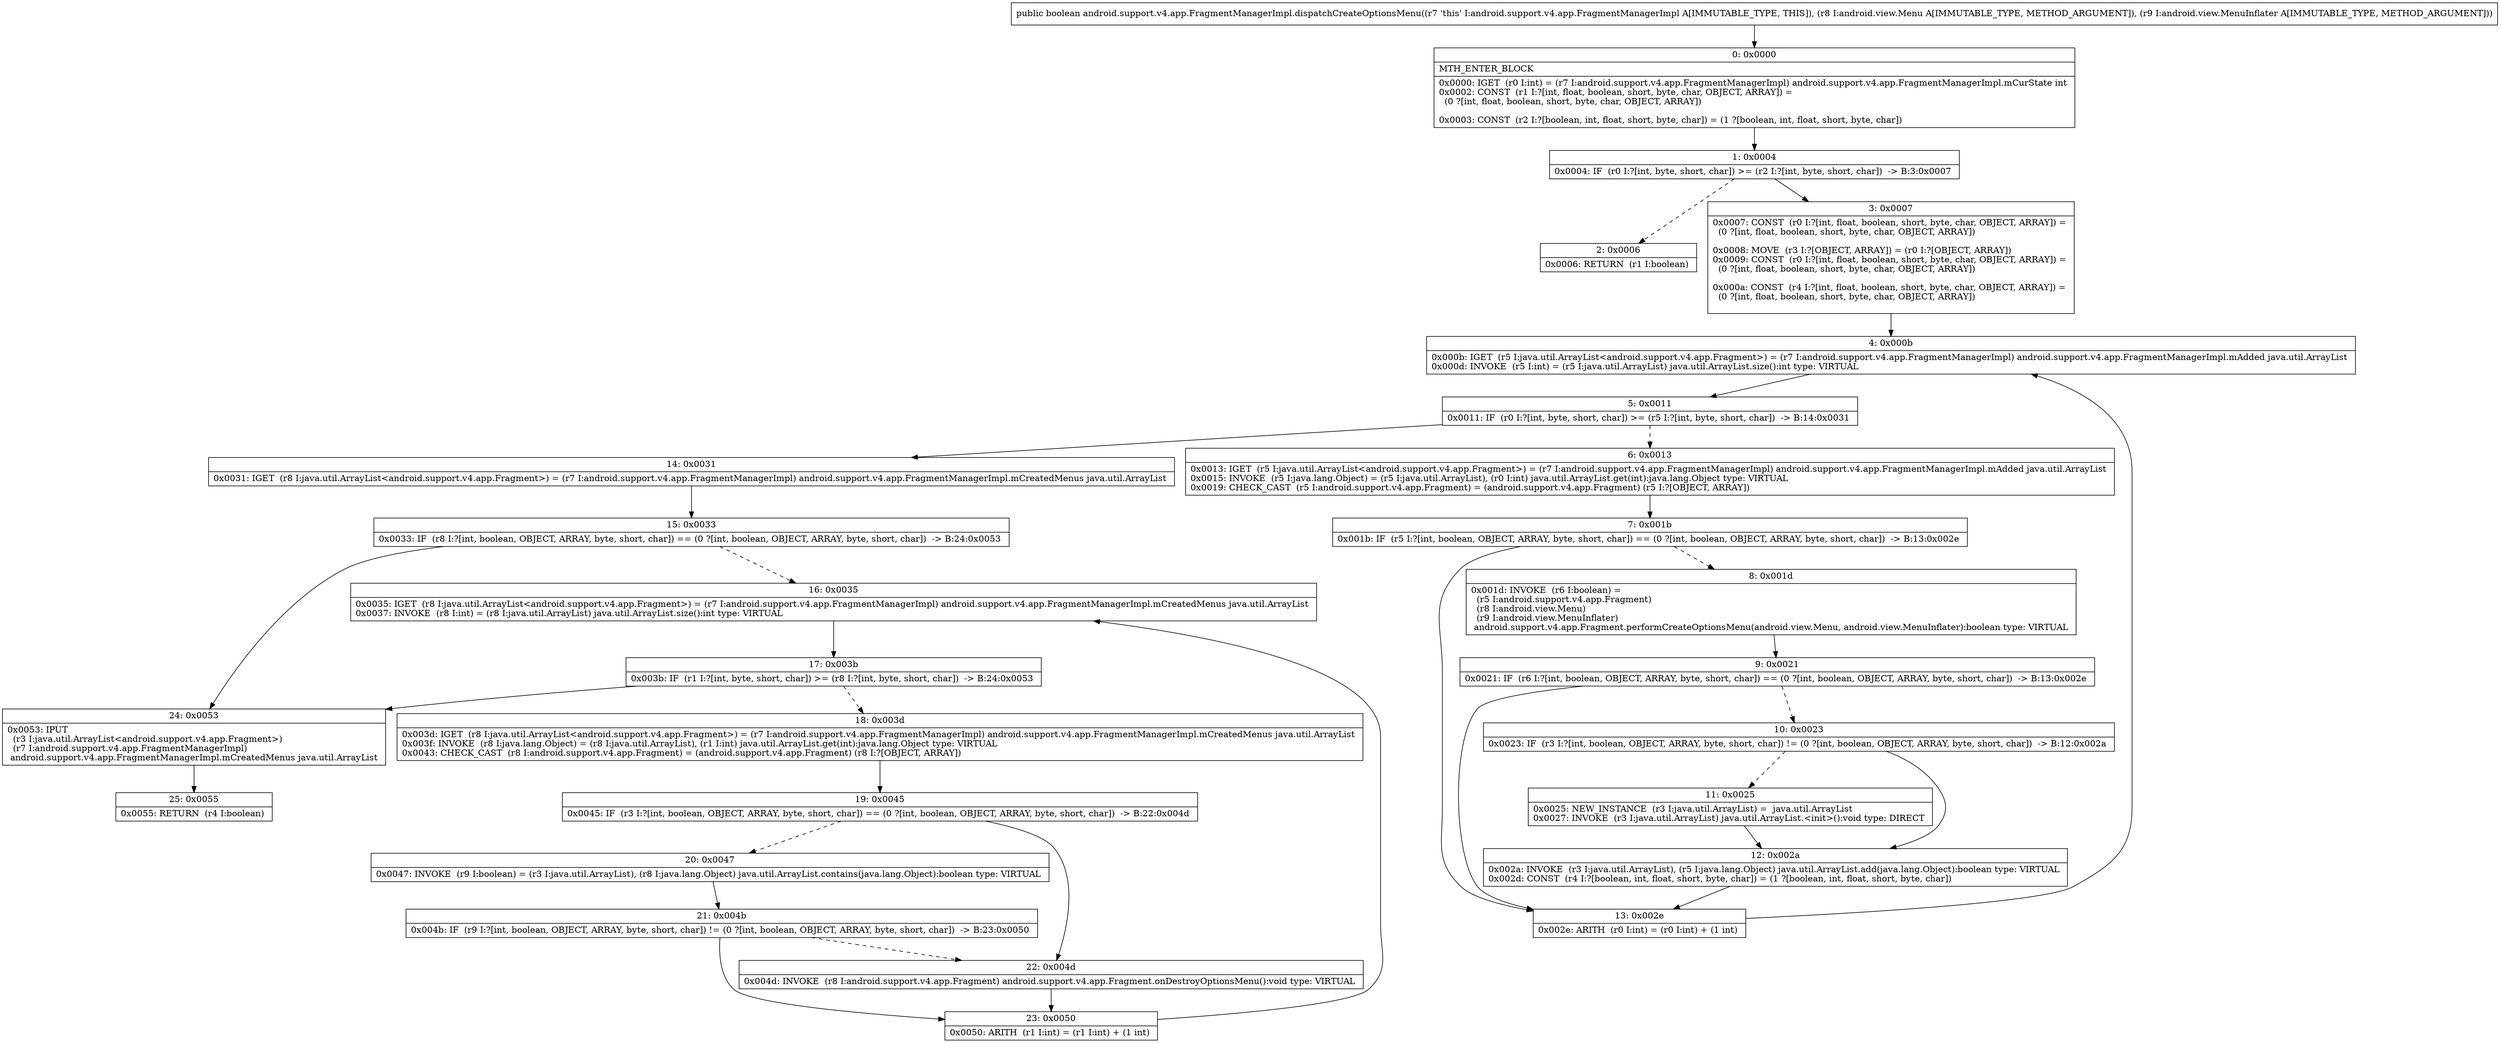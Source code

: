 digraph "CFG forandroid.support.v4.app.FragmentManagerImpl.dispatchCreateOptionsMenu(Landroid\/view\/Menu;Landroid\/view\/MenuInflater;)Z" {
Node_0 [shape=record,label="{0\:\ 0x0000|MTH_ENTER_BLOCK\l|0x0000: IGET  (r0 I:int) = (r7 I:android.support.v4.app.FragmentManagerImpl) android.support.v4.app.FragmentManagerImpl.mCurState int \l0x0002: CONST  (r1 I:?[int, float, boolean, short, byte, char, OBJECT, ARRAY]) = \l  (0 ?[int, float, boolean, short, byte, char, OBJECT, ARRAY])\l \l0x0003: CONST  (r2 I:?[boolean, int, float, short, byte, char]) = (1 ?[boolean, int, float, short, byte, char]) \l}"];
Node_1 [shape=record,label="{1\:\ 0x0004|0x0004: IF  (r0 I:?[int, byte, short, char]) \>= (r2 I:?[int, byte, short, char])  \-\> B:3:0x0007 \l}"];
Node_2 [shape=record,label="{2\:\ 0x0006|0x0006: RETURN  (r1 I:boolean) \l}"];
Node_3 [shape=record,label="{3\:\ 0x0007|0x0007: CONST  (r0 I:?[int, float, boolean, short, byte, char, OBJECT, ARRAY]) = \l  (0 ?[int, float, boolean, short, byte, char, OBJECT, ARRAY])\l \l0x0008: MOVE  (r3 I:?[OBJECT, ARRAY]) = (r0 I:?[OBJECT, ARRAY]) \l0x0009: CONST  (r0 I:?[int, float, boolean, short, byte, char, OBJECT, ARRAY]) = \l  (0 ?[int, float, boolean, short, byte, char, OBJECT, ARRAY])\l \l0x000a: CONST  (r4 I:?[int, float, boolean, short, byte, char, OBJECT, ARRAY]) = \l  (0 ?[int, float, boolean, short, byte, char, OBJECT, ARRAY])\l \l}"];
Node_4 [shape=record,label="{4\:\ 0x000b|0x000b: IGET  (r5 I:java.util.ArrayList\<android.support.v4.app.Fragment\>) = (r7 I:android.support.v4.app.FragmentManagerImpl) android.support.v4.app.FragmentManagerImpl.mAdded java.util.ArrayList \l0x000d: INVOKE  (r5 I:int) = (r5 I:java.util.ArrayList) java.util.ArrayList.size():int type: VIRTUAL \l}"];
Node_5 [shape=record,label="{5\:\ 0x0011|0x0011: IF  (r0 I:?[int, byte, short, char]) \>= (r5 I:?[int, byte, short, char])  \-\> B:14:0x0031 \l}"];
Node_6 [shape=record,label="{6\:\ 0x0013|0x0013: IGET  (r5 I:java.util.ArrayList\<android.support.v4.app.Fragment\>) = (r7 I:android.support.v4.app.FragmentManagerImpl) android.support.v4.app.FragmentManagerImpl.mAdded java.util.ArrayList \l0x0015: INVOKE  (r5 I:java.lang.Object) = (r5 I:java.util.ArrayList), (r0 I:int) java.util.ArrayList.get(int):java.lang.Object type: VIRTUAL \l0x0019: CHECK_CAST  (r5 I:android.support.v4.app.Fragment) = (android.support.v4.app.Fragment) (r5 I:?[OBJECT, ARRAY]) \l}"];
Node_7 [shape=record,label="{7\:\ 0x001b|0x001b: IF  (r5 I:?[int, boolean, OBJECT, ARRAY, byte, short, char]) == (0 ?[int, boolean, OBJECT, ARRAY, byte, short, char])  \-\> B:13:0x002e \l}"];
Node_8 [shape=record,label="{8\:\ 0x001d|0x001d: INVOKE  (r6 I:boolean) = \l  (r5 I:android.support.v4.app.Fragment)\l  (r8 I:android.view.Menu)\l  (r9 I:android.view.MenuInflater)\l android.support.v4.app.Fragment.performCreateOptionsMenu(android.view.Menu, android.view.MenuInflater):boolean type: VIRTUAL \l}"];
Node_9 [shape=record,label="{9\:\ 0x0021|0x0021: IF  (r6 I:?[int, boolean, OBJECT, ARRAY, byte, short, char]) == (0 ?[int, boolean, OBJECT, ARRAY, byte, short, char])  \-\> B:13:0x002e \l}"];
Node_10 [shape=record,label="{10\:\ 0x0023|0x0023: IF  (r3 I:?[int, boolean, OBJECT, ARRAY, byte, short, char]) != (0 ?[int, boolean, OBJECT, ARRAY, byte, short, char])  \-\> B:12:0x002a \l}"];
Node_11 [shape=record,label="{11\:\ 0x0025|0x0025: NEW_INSTANCE  (r3 I:java.util.ArrayList) =  java.util.ArrayList \l0x0027: INVOKE  (r3 I:java.util.ArrayList) java.util.ArrayList.\<init\>():void type: DIRECT \l}"];
Node_12 [shape=record,label="{12\:\ 0x002a|0x002a: INVOKE  (r3 I:java.util.ArrayList), (r5 I:java.lang.Object) java.util.ArrayList.add(java.lang.Object):boolean type: VIRTUAL \l0x002d: CONST  (r4 I:?[boolean, int, float, short, byte, char]) = (1 ?[boolean, int, float, short, byte, char]) \l}"];
Node_13 [shape=record,label="{13\:\ 0x002e|0x002e: ARITH  (r0 I:int) = (r0 I:int) + (1 int) \l}"];
Node_14 [shape=record,label="{14\:\ 0x0031|0x0031: IGET  (r8 I:java.util.ArrayList\<android.support.v4.app.Fragment\>) = (r7 I:android.support.v4.app.FragmentManagerImpl) android.support.v4.app.FragmentManagerImpl.mCreatedMenus java.util.ArrayList \l}"];
Node_15 [shape=record,label="{15\:\ 0x0033|0x0033: IF  (r8 I:?[int, boolean, OBJECT, ARRAY, byte, short, char]) == (0 ?[int, boolean, OBJECT, ARRAY, byte, short, char])  \-\> B:24:0x0053 \l}"];
Node_16 [shape=record,label="{16\:\ 0x0035|0x0035: IGET  (r8 I:java.util.ArrayList\<android.support.v4.app.Fragment\>) = (r7 I:android.support.v4.app.FragmentManagerImpl) android.support.v4.app.FragmentManagerImpl.mCreatedMenus java.util.ArrayList \l0x0037: INVOKE  (r8 I:int) = (r8 I:java.util.ArrayList) java.util.ArrayList.size():int type: VIRTUAL \l}"];
Node_17 [shape=record,label="{17\:\ 0x003b|0x003b: IF  (r1 I:?[int, byte, short, char]) \>= (r8 I:?[int, byte, short, char])  \-\> B:24:0x0053 \l}"];
Node_18 [shape=record,label="{18\:\ 0x003d|0x003d: IGET  (r8 I:java.util.ArrayList\<android.support.v4.app.Fragment\>) = (r7 I:android.support.v4.app.FragmentManagerImpl) android.support.v4.app.FragmentManagerImpl.mCreatedMenus java.util.ArrayList \l0x003f: INVOKE  (r8 I:java.lang.Object) = (r8 I:java.util.ArrayList), (r1 I:int) java.util.ArrayList.get(int):java.lang.Object type: VIRTUAL \l0x0043: CHECK_CAST  (r8 I:android.support.v4.app.Fragment) = (android.support.v4.app.Fragment) (r8 I:?[OBJECT, ARRAY]) \l}"];
Node_19 [shape=record,label="{19\:\ 0x0045|0x0045: IF  (r3 I:?[int, boolean, OBJECT, ARRAY, byte, short, char]) == (0 ?[int, boolean, OBJECT, ARRAY, byte, short, char])  \-\> B:22:0x004d \l}"];
Node_20 [shape=record,label="{20\:\ 0x0047|0x0047: INVOKE  (r9 I:boolean) = (r3 I:java.util.ArrayList), (r8 I:java.lang.Object) java.util.ArrayList.contains(java.lang.Object):boolean type: VIRTUAL \l}"];
Node_21 [shape=record,label="{21\:\ 0x004b|0x004b: IF  (r9 I:?[int, boolean, OBJECT, ARRAY, byte, short, char]) != (0 ?[int, boolean, OBJECT, ARRAY, byte, short, char])  \-\> B:23:0x0050 \l}"];
Node_22 [shape=record,label="{22\:\ 0x004d|0x004d: INVOKE  (r8 I:android.support.v4.app.Fragment) android.support.v4.app.Fragment.onDestroyOptionsMenu():void type: VIRTUAL \l}"];
Node_23 [shape=record,label="{23\:\ 0x0050|0x0050: ARITH  (r1 I:int) = (r1 I:int) + (1 int) \l}"];
Node_24 [shape=record,label="{24\:\ 0x0053|0x0053: IPUT  \l  (r3 I:java.util.ArrayList\<android.support.v4.app.Fragment\>)\l  (r7 I:android.support.v4.app.FragmentManagerImpl)\l android.support.v4.app.FragmentManagerImpl.mCreatedMenus java.util.ArrayList \l}"];
Node_25 [shape=record,label="{25\:\ 0x0055|0x0055: RETURN  (r4 I:boolean) \l}"];
MethodNode[shape=record,label="{public boolean android.support.v4.app.FragmentManagerImpl.dispatchCreateOptionsMenu((r7 'this' I:android.support.v4.app.FragmentManagerImpl A[IMMUTABLE_TYPE, THIS]), (r8 I:android.view.Menu A[IMMUTABLE_TYPE, METHOD_ARGUMENT]), (r9 I:android.view.MenuInflater A[IMMUTABLE_TYPE, METHOD_ARGUMENT])) }"];
MethodNode -> Node_0;
Node_0 -> Node_1;
Node_1 -> Node_2[style=dashed];
Node_1 -> Node_3;
Node_3 -> Node_4;
Node_4 -> Node_5;
Node_5 -> Node_6[style=dashed];
Node_5 -> Node_14;
Node_6 -> Node_7;
Node_7 -> Node_8[style=dashed];
Node_7 -> Node_13;
Node_8 -> Node_9;
Node_9 -> Node_10[style=dashed];
Node_9 -> Node_13;
Node_10 -> Node_11[style=dashed];
Node_10 -> Node_12;
Node_11 -> Node_12;
Node_12 -> Node_13;
Node_13 -> Node_4;
Node_14 -> Node_15;
Node_15 -> Node_16[style=dashed];
Node_15 -> Node_24;
Node_16 -> Node_17;
Node_17 -> Node_18[style=dashed];
Node_17 -> Node_24;
Node_18 -> Node_19;
Node_19 -> Node_20[style=dashed];
Node_19 -> Node_22;
Node_20 -> Node_21;
Node_21 -> Node_22[style=dashed];
Node_21 -> Node_23;
Node_22 -> Node_23;
Node_23 -> Node_16;
Node_24 -> Node_25;
}

